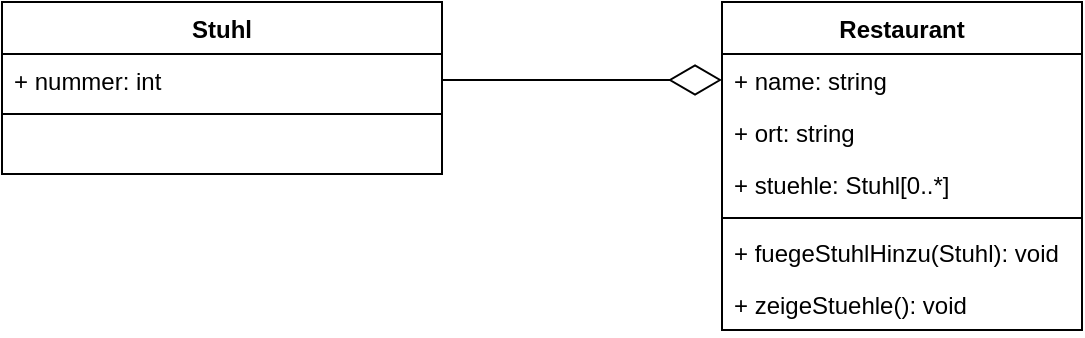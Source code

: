 <mxfile version="26.2.14">
  <diagram name="Seite-1" id="ekIIjJFPIPIu71itbshN">
    <mxGraphModel dx="1185" dy="505" grid="1" gridSize="10" guides="1" tooltips="1" connect="1" arrows="1" fold="1" page="1" pageScale="1" pageWidth="827" pageHeight="1169" math="0" shadow="0">
      <root>
        <mxCell id="0" />
        <mxCell id="1" parent="0" />
        <mxCell id="QeFx1K9sL7MdGn5lO5Gf-1" value="Stuhl" style="swimlane;fontStyle=1;align=center;verticalAlign=top;childLayout=stackLayout;horizontal=1;startSize=26;horizontalStack=0;resizeParent=1;resizeParentMax=0;resizeLast=0;collapsible=1;marginBottom=0;whiteSpace=wrap;html=1;" parent="1" vertex="1">
          <mxGeometry x="130" y="60" width="220" height="86" as="geometry" />
        </mxCell>
        <mxCell id="QeFx1K9sL7MdGn5lO5Gf-11" value="+ nummer: int" style="text;strokeColor=none;fillColor=none;align=left;verticalAlign=top;spacingLeft=4;spacingRight=4;overflow=hidden;rotatable=0;points=[[0,0.5],[1,0.5]];portConstraint=eastwest;whiteSpace=wrap;html=1;" parent="QeFx1K9sL7MdGn5lO5Gf-1" vertex="1">
          <mxGeometry y="26" width="220" height="26" as="geometry" />
        </mxCell>
        <mxCell id="QeFx1K9sL7MdGn5lO5Gf-3" value="" style="line;strokeWidth=1;fillColor=none;align=left;verticalAlign=middle;spacingTop=-1;spacingLeft=3;spacingRight=3;rotatable=0;labelPosition=right;points=[];portConstraint=eastwest;strokeColor=inherit;" parent="QeFx1K9sL7MdGn5lO5Gf-1" vertex="1">
          <mxGeometry y="52" width="220" height="8" as="geometry" />
        </mxCell>
        <mxCell id="QeFx1K9sL7MdGn5lO5Gf-4" value="&amp;nbsp;" style="text;strokeColor=none;fillColor=none;align=left;verticalAlign=top;spacingLeft=4;spacingRight=4;overflow=hidden;rotatable=0;points=[[0,0.5],[1,0.5]];portConstraint=eastwest;whiteSpace=wrap;html=1;" parent="QeFx1K9sL7MdGn5lO5Gf-1" vertex="1">
          <mxGeometry y="60" width="220" height="26" as="geometry" />
        </mxCell>
        <mxCell id="QeFx1K9sL7MdGn5lO5Gf-5" value="Restaurant" style="swimlane;fontStyle=1;align=center;verticalAlign=top;childLayout=stackLayout;horizontal=1;startSize=26;horizontalStack=0;resizeParent=1;resizeParentMax=0;resizeLast=0;collapsible=1;marginBottom=0;whiteSpace=wrap;html=1;" parent="1" vertex="1">
          <mxGeometry x="490" y="60" width="180" height="164" as="geometry" />
        </mxCell>
        <mxCell id="QeFx1K9sL7MdGn5lO5Gf-6" value="+ name: string" style="text;strokeColor=none;fillColor=none;align=left;verticalAlign=top;spacingLeft=4;spacingRight=4;overflow=hidden;rotatable=0;points=[[0,0.5],[1,0.5]];portConstraint=eastwest;whiteSpace=wrap;html=1;" parent="QeFx1K9sL7MdGn5lO5Gf-5" vertex="1">
          <mxGeometry y="26" width="180" height="26" as="geometry" />
        </mxCell>
        <mxCell id="QeFx1K9sL7MdGn5lO5Gf-10" value="+ ort: string" style="text;strokeColor=none;fillColor=none;align=left;verticalAlign=top;spacingLeft=4;spacingRight=4;overflow=hidden;rotatable=0;points=[[0,0.5],[1,0.5]];portConstraint=eastwest;whiteSpace=wrap;html=1;" parent="QeFx1K9sL7MdGn5lO5Gf-5" vertex="1">
          <mxGeometry y="52" width="180" height="26" as="geometry" />
        </mxCell>
        <mxCell id="QeFx1K9sL7MdGn5lO5Gf-13" value="+ stuehle: Stuhl[0..*]" style="text;strokeColor=none;fillColor=none;align=left;verticalAlign=top;spacingLeft=4;spacingRight=4;overflow=hidden;rotatable=0;points=[[0,0.5],[1,0.5]];portConstraint=eastwest;whiteSpace=wrap;html=1;" parent="QeFx1K9sL7MdGn5lO5Gf-5" vertex="1">
          <mxGeometry y="78" width="180" height="26" as="geometry" />
        </mxCell>
        <mxCell id="QeFx1K9sL7MdGn5lO5Gf-7" value="" style="line;strokeWidth=1;fillColor=none;align=left;verticalAlign=middle;spacingTop=-1;spacingLeft=3;spacingRight=3;rotatable=0;labelPosition=right;points=[];portConstraint=eastwest;strokeColor=inherit;" parent="QeFx1K9sL7MdGn5lO5Gf-5" vertex="1">
          <mxGeometry y="104" width="180" height="8" as="geometry" />
        </mxCell>
        <mxCell id="QeFx1K9sL7MdGn5lO5Gf-8" value="+ fuegeStuhlHinzu(Stuhl): void" style="text;strokeColor=none;fillColor=none;align=left;verticalAlign=top;spacingLeft=4;spacingRight=4;overflow=hidden;rotatable=0;points=[[0,0.5],[1,0.5]];portConstraint=eastwest;whiteSpace=wrap;html=1;" parent="QeFx1K9sL7MdGn5lO5Gf-5" vertex="1">
          <mxGeometry y="112" width="180" height="26" as="geometry" />
        </mxCell>
        <mxCell id="QeFx1K9sL7MdGn5lO5Gf-14" value="+ zeigeStuehle(): void" style="text;strokeColor=none;fillColor=none;align=left;verticalAlign=top;spacingLeft=4;spacingRight=4;overflow=hidden;rotatable=0;points=[[0,0.5],[1,0.5]];portConstraint=eastwest;whiteSpace=wrap;html=1;" parent="QeFx1K9sL7MdGn5lO5Gf-5" vertex="1">
          <mxGeometry y="138" width="180" height="26" as="geometry" />
        </mxCell>
        <mxCell id="QeFx1K9sL7MdGn5lO5Gf-12" value="" style="endArrow=diamondThin;endFill=0;endSize=24;html=1;rounded=0;exitX=1;exitY=0.5;exitDx=0;exitDy=0;entryX=0;entryY=0.5;entryDx=0;entryDy=0;" parent="1" source="QeFx1K9sL7MdGn5lO5Gf-11" target="QeFx1K9sL7MdGn5lO5Gf-6" edge="1">
          <mxGeometry width="160" relative="1" as="geometry">
            <mxPoint x="330" y="150" as="sourcePoint" />
            <mxPoint x="490" y="150" as="targetPoint" />
          </mxGeometry>
        </mxCell>
      </root>
    </mxGraphModel>
  </diagram>
</mxfile>
